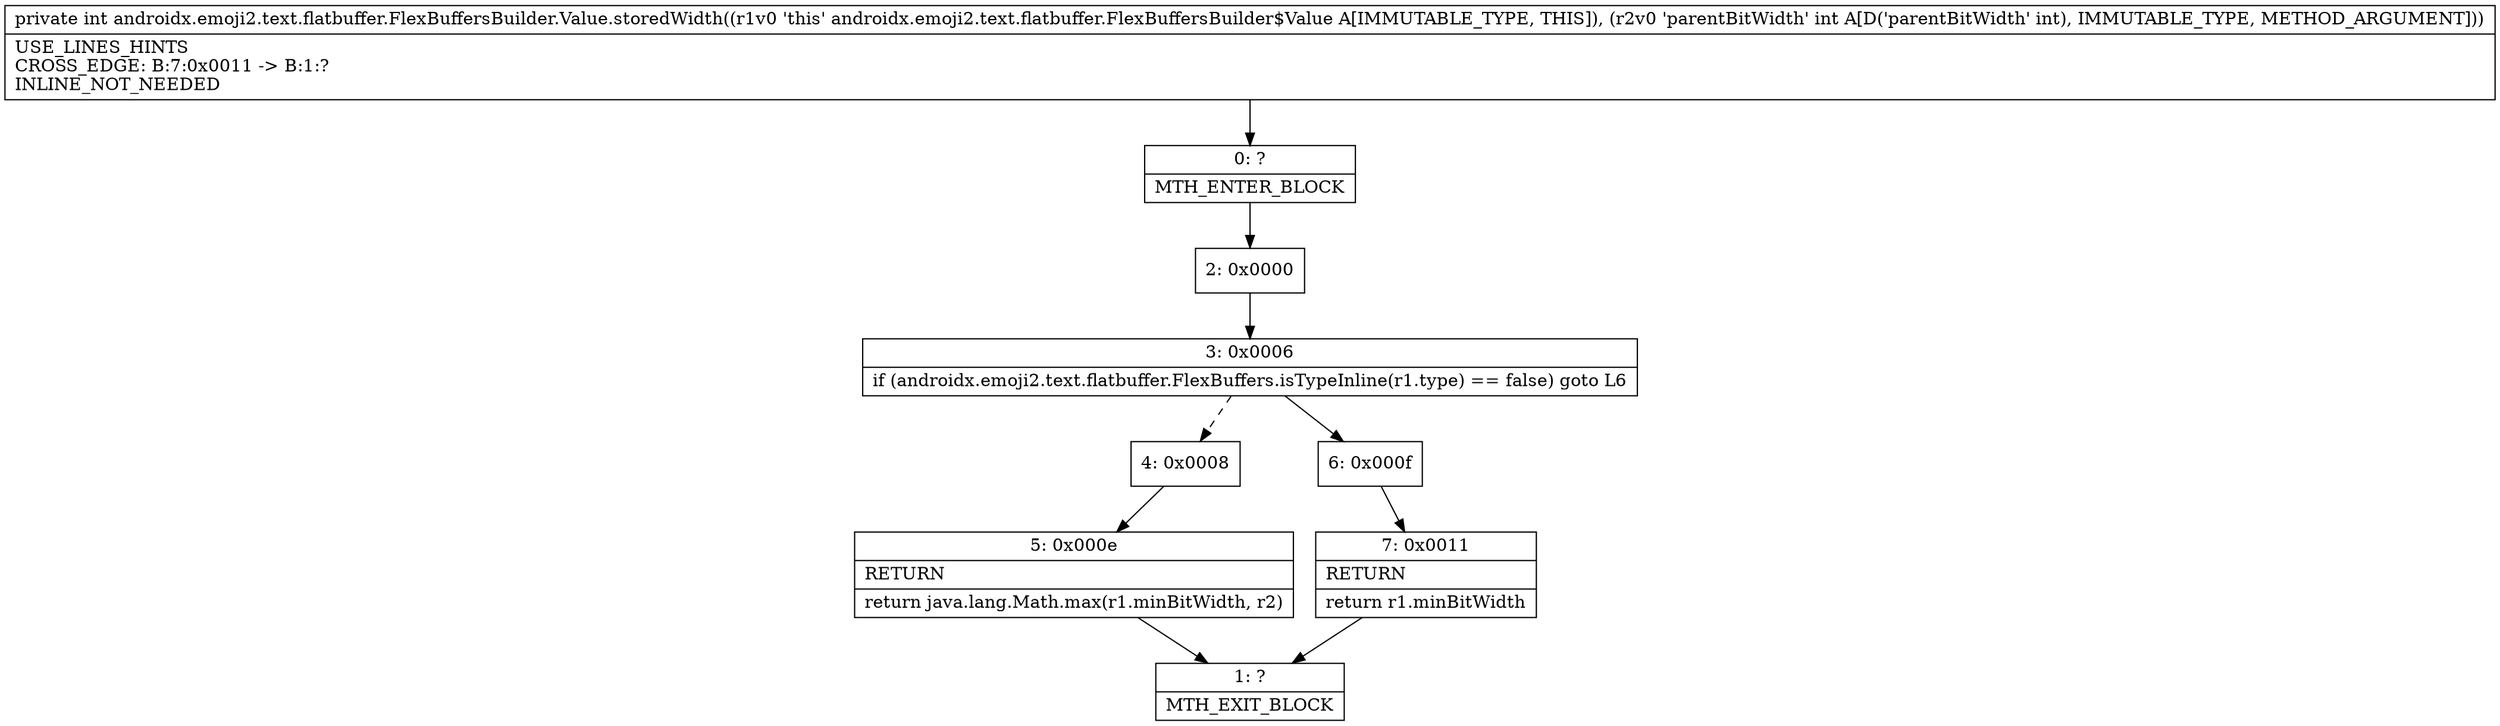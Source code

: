digraph "CFG forandroidx.emoji2.text.flatbuffer.FlexBuffersBuilder.Value.storedWidth(I)I" {
Node_0 [shape=record,label="{0\:\ ?|MTH_ENTER_BLOCK\l}"];
Node_2 [shape=record,label="{2\:\ 0x0000}"];
Node_3 [shape=record,label="{3\:\ 0x0006|if (androidx.emoji2.text.flatbuffer.FlexBuffers.isTypeInline(r1.type) == false) goto L6\l}"];
Node_4 [shape=record,label="{4\:\ 0x0008}"];
Node_5 [shape=record,label="{5\:\ 0x000e|RETURN\l|return java.lang.Math.max(r1.minBitWidth, r2)\l}"];
Node_1 [shape=record,label="{1\:\ ?|MTH_EXIT_BLOCK\l}"];
Node_6 [shape=record,label="{6\:\ 0x000f}"];
Node_7 [shape=record,label="{7\:\ 0x0011|RETURN\l|return r1.minBitWidth\l}"];
MethodNode[shape=record,label="{private int androidx.emoji2.text.flatbuffer.FlexBuffersBuilder.Value.storedWidth((r1v0 'this' androidx.emoji2.text.flatbuffer.FlexBuffersBuilder$Value A[IMMUTABLE_TYPE, THIS]), (r2v0 'parentBitWidth' int A[D('parentBitWidth' int), IMMUTABLE_TYPE, METHOD_ARGUMENT]))  | USE_LINES_HINTS\lCROSS_EDGE: B:7:0x0011 \-\> B:1:?\lINLINE_NOT_NEEDED\l}"];
MethodNode -> Node_0;Node_0 -> Node_2;
Node_2 -> Node_3;
Node_3 -> Node_4[style=dashed];
Node_3 -> Node_6;
Node_4 -> Node_5;
Node_5 -> Node_1;
Node_6 -> Node_7;
Node_7 -> Node_1;
}

